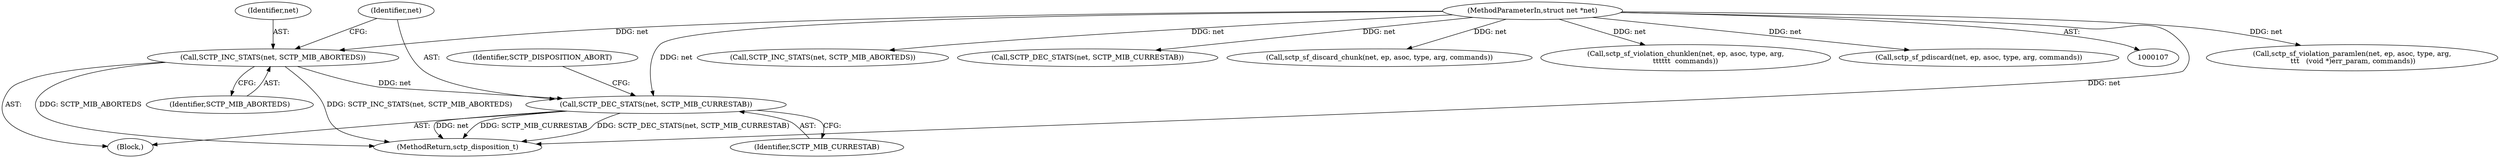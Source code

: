 digraph "0_linux_9de7922bc709eee2f609cd01d98aaedc4cf5ea74_2@pointer" {
"1000307" [label="(Call,SCTP_DEC_STATS(net, SCTP_MIB_CURRESTAB))"];
"1000304" [label="(Call,SCTP_INC_STATS(net, SCTP_MIB_ABORTEDS))"];
"1000108" [label="(MethodParameterIn,struct net *net)"];
"1000307" [label="(Call,SCTP_DEC_STATS(net, SCTP_MIB_CURRESTAB))"];
"1000309" [label="(Identifier,SCTP_MIB_CURRESTAB)"];
"1000217" [label="(Call,sctp_sf_violation_paramlen(net, ep, asoc, type, arg,\n \t\t\t   (void *)err_param, commands))"];
"1000308" [label="(Identifier,net)"];
"1000373" [label="(Call,SCTP_INC_STATS(net, SCTP_MIB_ABORTEDS))"];
"1000376" [label="(Call,SCTP_DEC_STATS(net, SCTP_MIB_CURRESTAB))"];
"1000305" [label="(Identifier,net)"];
"1000164" [label="(Call,sctp_sf_discard_chunk(net, ep, asoc, type, arg, commands))"];
"1000311" [label="(Identifier,SCTP_DISPOSITION_ABORT)"];
"1000304" [label="(Call,SCTP_INC_STATS(net, SCTP_MIB_ABORTEDS))"];
"1000383" [label="(MethodReturn,sctp_disposition_t)"];
"1000108" [label="(MethodParameterIn,struct net *net)"];
"1000306" [label="(Identifier,SCTP_MIB_ABORTEDS)"];
"1000265" [label="(Block,)"];
"1000178" [label="(Call,sctp_sf_violation_chunklen(net, ep, asoc, type, arg,\n\t\t\t\t\t\t  commands))"];
"1000144" [label="(Call,sctp_sf_pdiscard(net, ep, asoc, type, arg, commands))"];
"1000307" -> "1000265"  [label="AST: "];
"1000307" -> "1000309"  [label="CFG: "];
"1000308" -> "1000307"  [label="AST: "];
"1000309" -> "1000307"  [label="AST: "];
"1000311" -> "1000307"  [label="CFG: "];
"1000307" -> "1000383"  [label="DDG: SCTP_MIB_CURRESTAB"];
"1000307" -> "1000383"  [label="DDG: SCTP_DEC_STATS(net, SCTP_MIB_CURRESTAB)"];
"1000307" -> "1000383"  [label="DDG: net"];
"1000304" -> "1000307"  [label="DDG: net"];
"1000108" -> "1000307"  [label="DDG: net"];
"1000304" -> "1000265"  [label="AST: "];
"1000304" -> "1000306"  [label="CFG: "];
"1000305" -> "1000304"  [label="AST: "];
"1000306" -> "1000304"  [label="AST: "];
"1000308" -> "1000304"  [label="CFG: "];
"1000304" -> "1000383"  [label="DDG: SCTP_INC_STATS(net, SCTP_MIB_ABORTEDS)"];
"1000304" -> "1000383"  [label="DDG: SCTP_MIB_ABORTEDS"];
"1000108" -> "1000304"  [label="DDG: net"];
"1000108" -> "1000107"  [label="AST: "];
"1000108" -> "1000383"  [label="DDG: net"];
"1000108" -> "1000144"  [label="DDG: net"];
"1000108" -> "1000164"  [label="DDG: net"];
"1000108" -> "1000178"  [label="DDG: net"];
"1000108" -> "1000217"  [label="DDG: net"];
"1000108" -> "1000373"  [label="DDG: net"];
"1000108" -> "1000376"  [label="DDG: net"];
}
